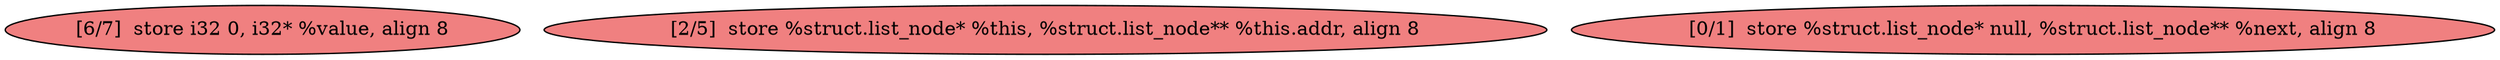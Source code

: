 
digraph G {


node124 [fillcolor=lightcoral,label="[6/7]  store i32 0, i32* %value, align 8",shape=ellipse,style=filled ]
node122 [fillcolor=lightcoral,label="[2/5]  store %struct.list_node* %this, %struct.list_node** %this.addr, align 8",shape=ellipse,style=filled ]
node123 [fillcolor=lightcoral,label="[0/1]  store %struct.list_node* null, %struct.list_node** %next, align 8",shape=ellipse,style=filled ]



}
